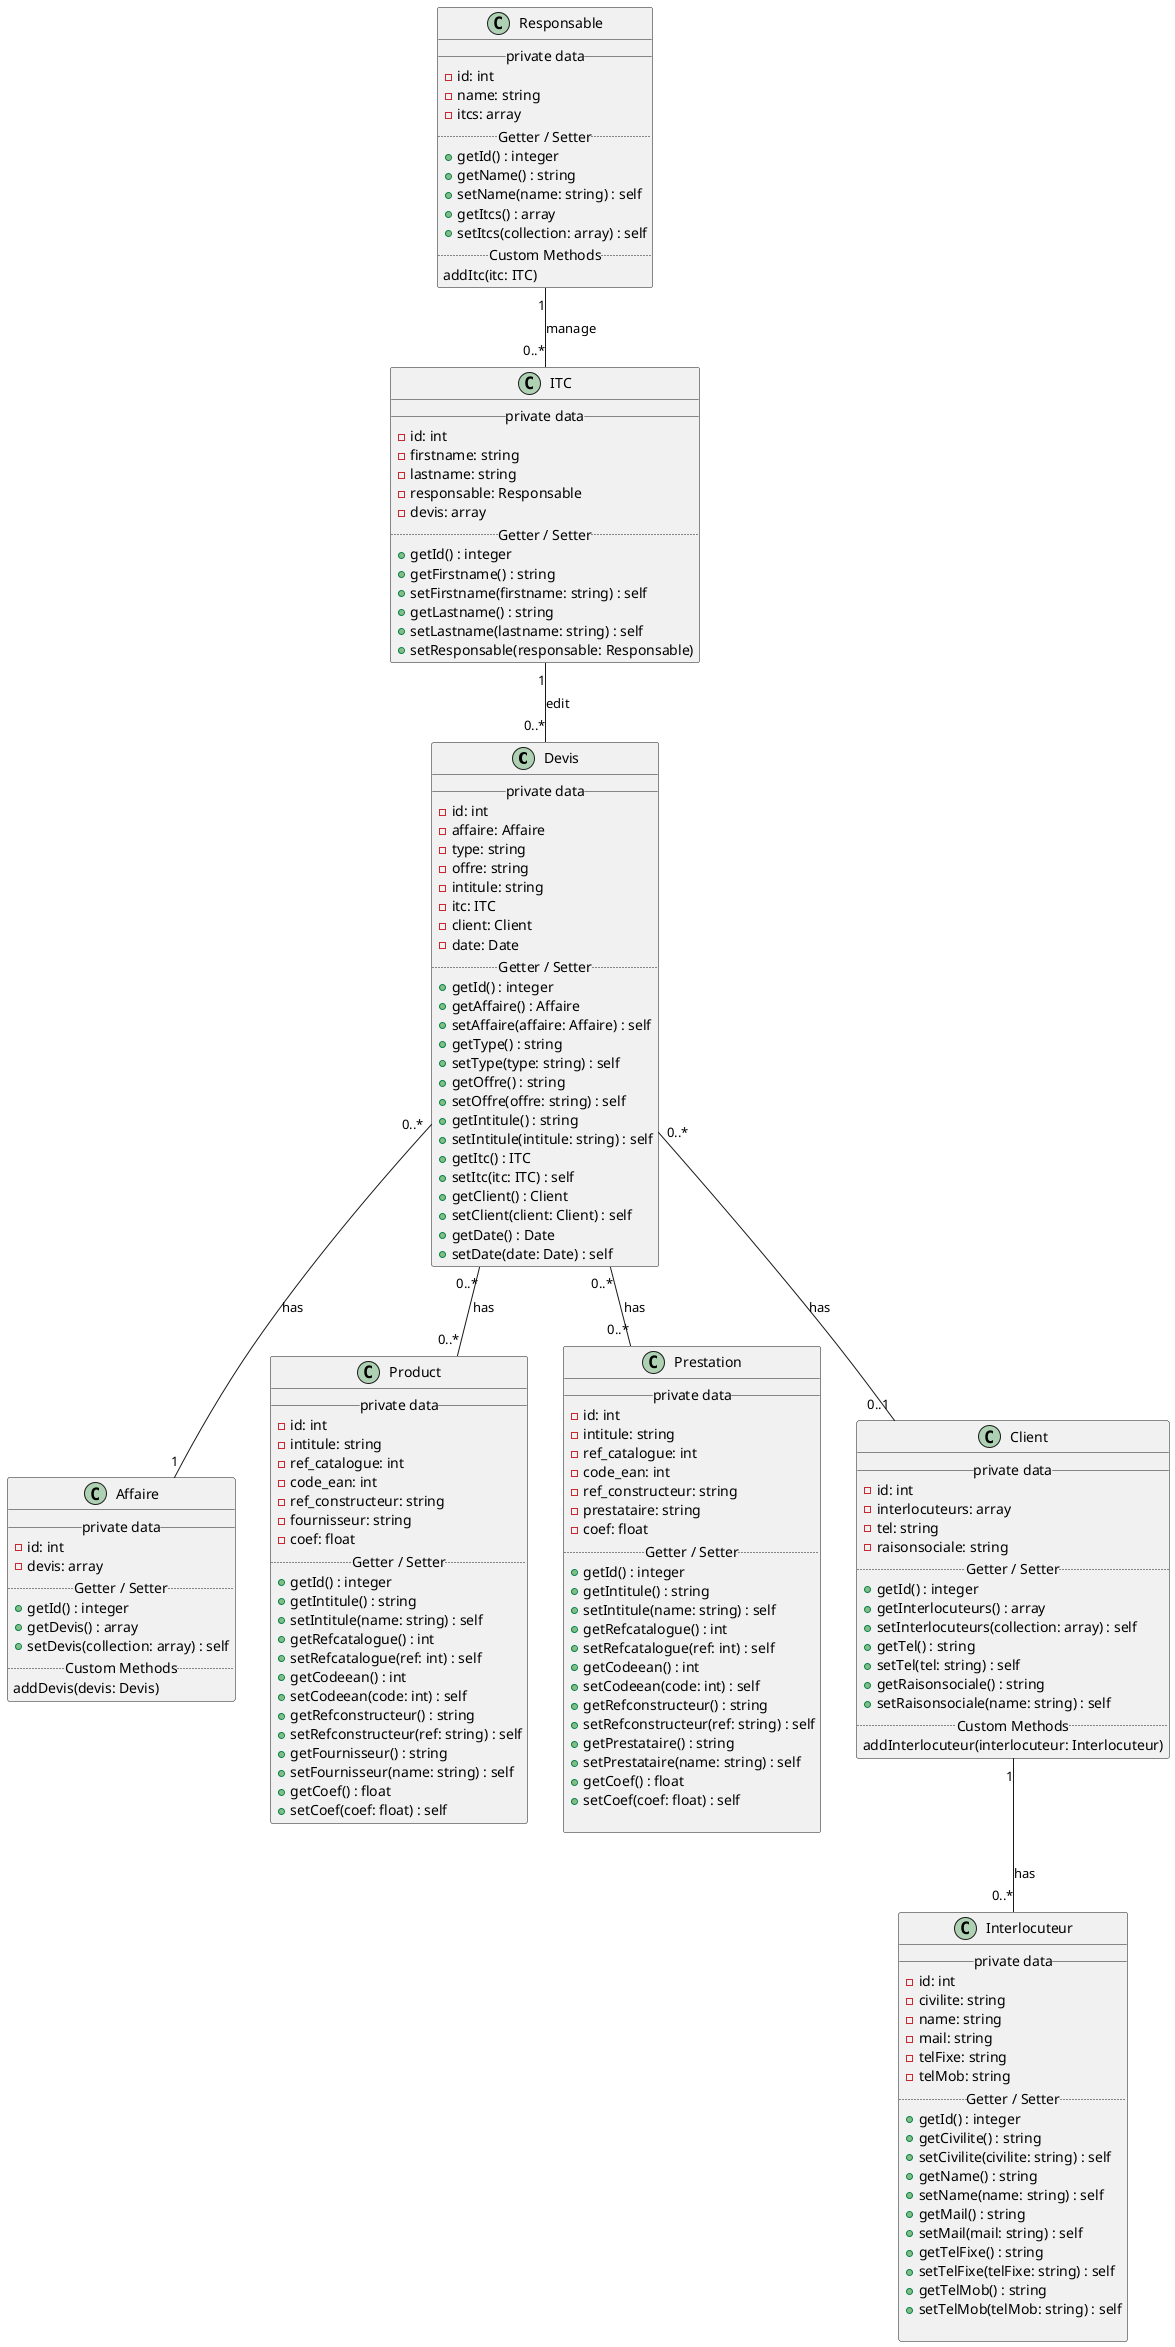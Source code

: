 // HA-Thu Jessy Maxime Nicolas GRITTE
@startuml Diagramme de classe New Isco

class Devis {
    __ private data __
    -id: int
    -affaire: Affaire
    -type: string
    -offre: string
    -intitule: string
    -itc: ITC
    -client: Client
    -date: Date
    .. Getter / Setter ..
    +getId() : integer
    +getAffaire() : Affaire
    +setAffaire(affaire: Affaire) : self
    +getType() : string
    +setType(type: string) : self
    +getOffre() : string
    +setOffre(offre: string) : self
    +getIntitule() : string
    +setIntitule(intitule: string) : self
    +getItc() : ITC
    +setItc(itc: ITC) : self
    +getClient() : Client
    +setClient(client: Client) : self
    +getDate() : Date
    +setDate(date: Date) : self
}
class Affaire {
    __ private data __
    -id: int
    -devis: array
    .. Getter / Setter ..
    +getId() : integer
    +getDevis() : array
    +setDevis(collection: array) : self
    .. Custom Methods ..
    addDevis(devis: Devis)
}

class Product {
    __ private data __
    -id: int
    -intitule: string 
    -ref_catalogue: int
    -code_ean: int
    -ref_constructeur: string
    -fournisseur: string
    -coef: float
    .. Getter / Setter ..
    +getId() : integer
    +getIntitule() : string
    +setIntitule(name: string) : self
    +getRefcatalogue() : int
    +setRefcatalogue(ref: int) : self
    +getCodeean() : int
    +setCodeean(code: int) : self
    +getRefconstructeur() : string
    +setRefconstructeur(ref: string) : self
    +getFournisseur() : string
    +setFournisseur(name: string) : self
    +getCoef() : float
    +setCoef(coef: float) : self
} 

class Prestation {
    __ private data __
    -id: int
    -intitule: string 
    -ref_catalogue: int
    -code_ean: int
    -ref_constructeur: string
    -prestataire: string
    -coef: float
    .. Getter / Setter ..
    +getId() : integer
    +getIntitule() : string
    +setIntitule(name: string) : self
    +getRefcatalogue() : int
    +setRefcatalogue(ref: int) : self
    +getCodeean() : int
    +setCodeean(code: int) : self
    +getRefconstructeur() : string
    +setRefconstructeur(ref: string) : self
    +getPrestataire() : string
    +setPrestataire(name: string) : self
    +getCoef() : float
    +setCoef(coef: float) : self

}

class Responsable {
    __ private data __
    -id: int
    -name: string
    -itcs: array
    .. Getter / Setter ..
    +getId() : integer
    +getName() : string
    +setName(name: string) : self
    +getItcs() : array
    +setItcs(collection: array) : self
    .. Custom Methods ..
    addItc(itc: ITC)
}

class ITC {
    __ private data __
    -id: int
    -firstname: string
    -lastname: string
    -responsable: Responsable
    -devis: array
    .. Getter / Setter ..
    +getId() : integer
    +getFirstname() : string
    +setFirstname(firstname: string) : self
    +getLastname() : string
    +setLastname(lastname: string) : self
    +setResponsable(responsable: Responsable)
}

class Client {
    __ private data __
    -id: int
    -interlocuteurs: array
    -tel: string 
    -raisonsociale: string
    .. Getter / Setter ..
    +getId() : integer
    +getInterlocuteurs() : array
    +setInterlocuteurs(collection: array) : self
    +getTel() : string
    +setTel(tel: string) : self
    +getRaisonsociale() : string
    +setRaisonsociale(name: string) : self
    .. Custom Methods ..
    addInterlocuteur(interlocuteur: Interlocuteur)
}
class Interlocuteur  {
    __ private data __
    -id: int
    -civilite: string
    -name: string
    -mail: string
    -telFixe: string
    -telMob: string
    .. Getter / Setter ..
    +getId() : integer
    +getCivilite() : string
    +setCivilite(civilite: string) : self
    +getName() : string
    +setName(name: string) : self
    +getMail() : string
    +setMail(mail: string) : self
    +getTelFixe() : string
    +setTelFixe(telFixe: string) : self
    +getTelMob() : string
    +setTelMob(telMob: string) : self

}
Responsable "1" -- "0..*" ITC : manage
ITC "1" -- "0..*" Devis :  edit
Client "1" -- "0..*" Interlocuteur :  has
Devis "0..*" -- "0..*" Product :  has
Devis "0..*" -- "0..*" Prestation :  has
Devis "0..*" -- "0..1" Client :  has
Devis "0..*" -- "1" Affaire :  has
@enduml
